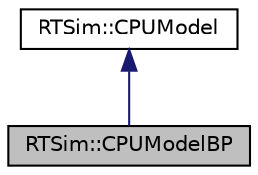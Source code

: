 digraph "RTSim::CPUModelBP"
{
  edge [fontname="Helvetica",fontsize="10",labelfontname="Helvetica",labelfontsize="10"];
  node [fontname="Helvetica",fontsize="10",shape=record];
  Node2 [label="RTSim::CPUModelBP",height=0.2,width=0.4,color="black", fillcolor="grey75", style="filled", fontcolor="black"];
  Node3 -> Node2 [dir="back",color="midnightblue",fontsize="10",style="solid",fontname="Helvetica"];
  Node3 [label="RTSim::CPUModel",height=0.2,width=0.4,color="black", fillcolor="white", style="filled",URL="$classRTSim_1_1CPUModel.html"];
}
